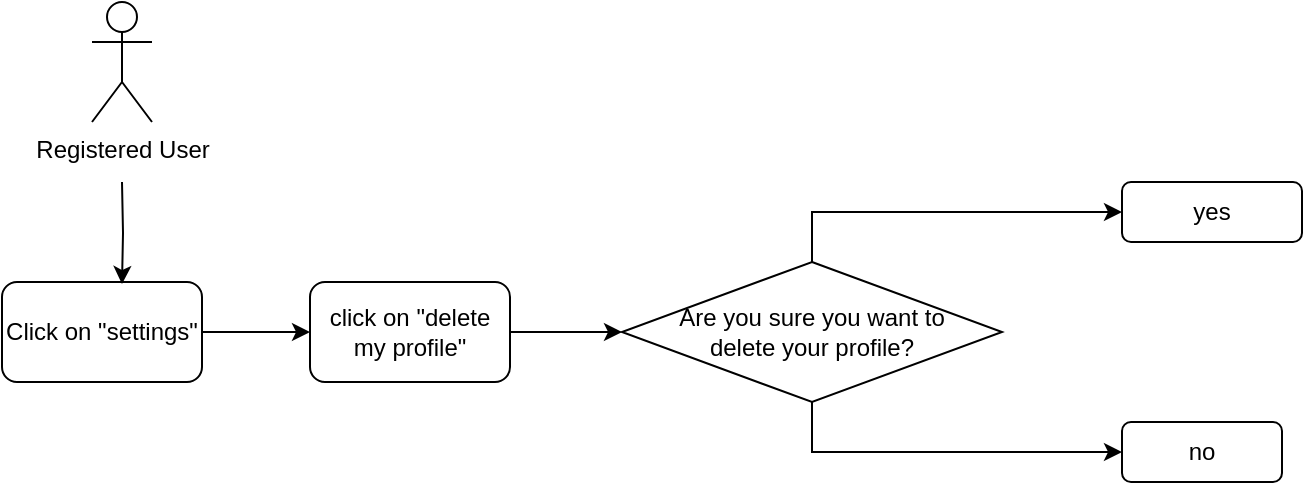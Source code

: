 <mxfile version="13.10.6" type="device"><diagram id="EaXvv9c8PhkV8yOUvCly" name="Page-1"><mxGraphModel dx="1422" dy="705" grid="1" gridSize="10" guides="1" tooltips="1" connect="1" arrows="1" fold="1" page="1" pageScale="1" pageWidth="827" pageHeight="1169" math="0" shadow="0"><root><mxCell id="0"/><mxCell id="1" parent="0"/><mxCell id="VsV8hT6WQi--fWEjMfpX-5" style="edgeStyle=orthogonalEdgeStyle;rounded=0;orthogonalLoop=1;jettySize=auto;html=1;exitX=1;exitY=0.5;exitDx=0;exitDy=0;entryX=0;entryY=0.5;entryDx=0;entryDy=0;" edge="1" parent="1" source="VTyGQ7pgjZq9xLsHg-J2-1" target="VsV8hT6WQi--fWEjMfpX-3"><mxGeometry relative="1" as="geometry"/></mxCell><mxCell id="VTyGQ7pgjZq9xLsHg-J2-1" value="Click on &quot;settings&quot;" style="rounded=1;whiteSpace=wrap;html=1;" parent="1" vertex="1"><mxGeometry x="160" y="300" width="100" height="50" as="geometry"/></mxCell><mxCell id="VsV8hT6WQi--fWEjMfpX-2" style="edgeStyle=orthogonalEdgeStyle;rounded=0;orthogonalLoop=1;jettySize=auto;html=1;entryX=0.6;entryY=0.02;entryDx=0;entryDy=0;entryPerimeter=0;" edge="1" parent="1" target="VTyGQ7pgjZq9xLsHg-J2-1"><mxGeometry relative="1" as="geometry"><mxPoint x="220" y="250" as="sourcePoint"/></mxGeometry></mxCell><mxCell id="VTyGQ7pgjZq9xLsHg-J2-2" value="Registered User" style="shape=umlActor;verticalLabelPosition=bottom;verticalAlign=top;html=1;outlineConnect=0;" parent="1" vertex="1"><mxGeometry x="205" y="160" width="30" height="60" as="geometry"/></mxCell><mxCell id="VsV8hT6WQi--fWEjMfpX-10" style="edgeStyle=orthogonalEdgeStyle;rounded=0;orthogonalLoop=1;jettySize=auto;html=1;exitX=1;exitY=0.5;exitDx=0;exitDy=0;entryX=0;entryY=0.5;entryDx=0;entryDy=0;" edge="1" parent="1" source="VsV8hT6WQi--fWEjMfpX-3" target="VsV8hT6WQi--fWEjMfpX-8"><mxGeometry relative="1" as="geometry"/></mxCell><mxCell id="VsV8hT6WQi--fWEjMfpX-3" value="click on &quot;delete my profile&quot;" style="rounded=1;whiteSpace=wrap;html=1;" vertex="1" parent="1"><mxGeometry x="314" y="300" width="100" height="50" as="geometry"/></mxCell><mxCell id="VsV8hT6WQi--fWEjMfpX-7" value="yes" style="rounded=1;whiteSpace=wrap;html=1;" vertex="1" parent="1"><mxGeometry x="720" y="250" width="90" height="30" as="geometry"/></mxCell><mxCell id="VsV8hT6WQi--fWEjMfpX-12" style="edgeStyle=orthogonalEdgeStyle;rounded=0;orthogonalLoop=1;jettySize=auto;html=1;exitX=0.5;exitY=0;exitDx=0;exitDy=0;entryX=0;entryY=0.5;entryDx=0;entryDy=0;" edge="1" parent="1" source="VsV8hT6WQi--fWEjMfpX-8" target="VsV8hT6WQi--fWEjMfpX-7"><mxGeometry relative="1" as="geometry"/></mxCell><mxCell id="VsV8hT6WQi--fWEjMfpX-15" style="edgeStyle=orthogonalEdgeStyle;rounded=0;orthogonalLoop=1;jettySize=auto;html=1;exitX=0.5;exitY=1;exitDx=0;exitDy=0;entryX=0;entryY=0.5;entryDx=0;entryDy=0;" edge="1" parent="1" source="VsV8hT6WQi--fWEjMfpX-8" target="VsV8hT6WQi--fWEjMfpX-11"><mxGeometry relative="1" as="geometry"/></mxCell><mxCell id="VsV8hT6WQi--fWEjMfpX-8" value="Are you sure you want to&lt;br&gt;delete your profile?" style="rhombus;whiteSpace=wrap;html=1;" vertex="1" parent="1"><mxGeometry x="470" y="290" width="190" height="70" as="geometry"/></mxCell><mxCell id="VsV8hT6WQi--fWEjMfpX-11" value="no" style="rounded=1;whiteSpace=wrap;html=1;" vertex="1" parent="1"><mxGeometry x="720" y="370" width="80" height="30" as="geometry"/></mxCell></root></mxGraphModel></diagram></mxfile>